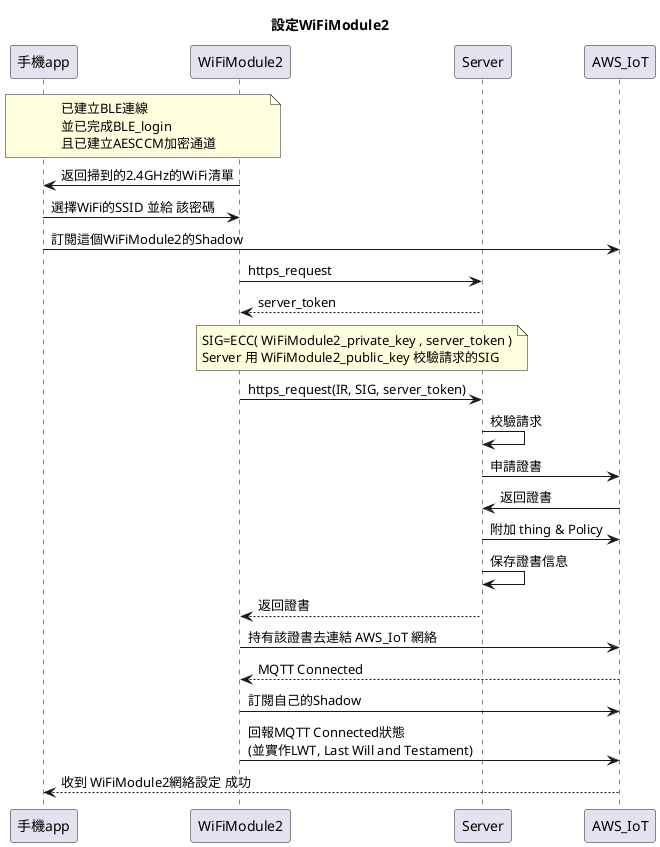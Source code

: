 @startuml
title 設定WiFiModule2
participant 手機app
participant WiFiModule2
participant Server
participant AWS_IoT

note over 手機app, WiFiModule2: \
已建立BLE連線\n並已完成BLE_login\n且已建立AESCCM加密通道

WiFiModule2 -> 手機app: 返回掃到的2.4GHz的WiFi清單
手機app -> WiFiModule2: 選擇WiFi的SSID 並給 該密碼
手機app -> AWS_IoT: 訂閱這個WiFiModule2的Shadow
WiFiModule2 -> Server: https_request
Server --> WiFiModule2: server_token

note over WiFiModule2, Server: \
SIG=ECC( WiFiModule2_private_key , server_token )\nServer 用 WiFiModule2_public_key 校驗請求的SIG

WiFiModule2 -> Server: https_request(IR, SIG, server_token)
Server -> Server: 校驗請求
Server -> AWS_IoT: 申請證書
AWS_IoT -> Server: 返回證書
Server -> AWS_IoT: 附加 thing & Policy
Server -> Server: 保存證書信息
Server --> WiFiModule2: 返回證書
WiFiModule2 -> AWS_IoT: 持有該證書去連結 AWS_IoT 網絡
AWS_IoT --> WiFiModule2: MQTT Connected
WiFiModule2 -> AWS_IoT: 訂閱自己的Shadow
WiFiModule2 -> AWS_IoT: 回報MQTT Connected狀態\n(並實作LWT, Last Will and Testament)
AWS_IoT --> 手機app: 收到 WiFiModule2網絡設定 成功

@enduml